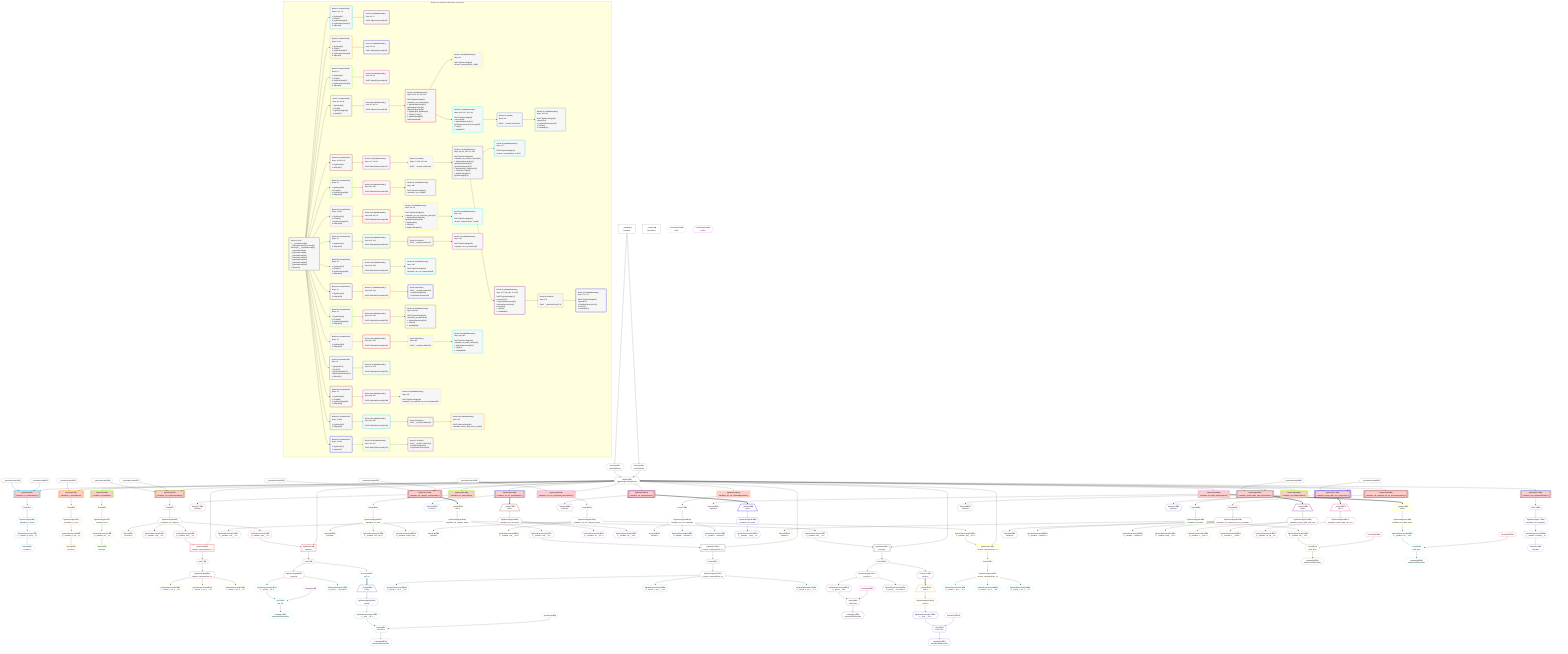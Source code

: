 %%{init: {'themeVariables': { 'fontSize': '12px'}}}%%
graph TD
    classDef path fill:#eee,stroke:#000,color:#000
    classDef plan fill:#fff,stroke-width:1px,color:#000
    classDef itemplan fill:#fff,stroke-width:2px,color:#000
    classDef unbatchedplan fill:#dff,stroke-width:1px,color:#000
    classDef sideeffectplan fill:#fcc,stroke-width:2px,color:#000
    classDef bucket fill:#f6f6f6,color:#000,stroke-width:2px,text-align:left


    %% define steps
    __Value3["__Value[3∈0]<br />ᐸcontextᐳ"]:::plan
    __Value5["__Value[5∈0]<br />ᐸrootValueᐳ"]:::plan
    __InputStaticLeaf9{{"__InputStaticLeaf[9∈0]"}}:::plan
    __InputStaticLeaf10{{"__InputStaticLeaf[10∈0]"}}:::plan
    Access12{{"Access[12∈0]<br />ᐸ3.pgSettingsᐳ"}}:::plan
    Access13{{"Access[13∈0]<br />ᐸ3.withPgClientᐳ"}}:::plan
    Object14{{"Object[14∈0]<br />ᐸ{pgSettings,withPgClient}ᐳ"}}:::plan
    PgSelect11[["PgSelect[11∈1]<br />ᐸmutation_in_inout(mutation)ᐳ"]]:::sideeffectplan
    First15{{"First[15∈1]"}}:::plan
    PgSelectSingle16{{"PgSelectSingle[16∈1]<br />ᐸmutation_in_inoutᐳ"}}:::plan
    PgClassExpression17{{"PgClassExpression[17∈1]<br />ᐸ__mutation_in_inout__.vᐳ"}}:::plan
    Object18{{"Object[18∈1]<br />ᐸ{result}ᐳ"}}:::plan
    __InputStaticLeaf21{{"__InputStaticLeaf[21∈0]"}}:::plan
    PgSelect22[["PgSelect[22∈3]<br />ᐸmutation_in_out(mutation)ᐳ"]]:::sideeffectplan
    First26{{"First[26∈3]"}}:::plan
    PgSelectSingle27{{"PgSelectSingle[27∈3]<br />ᐸmutation_in_outᐳ"}}:::plan
    PgClassExpression28{{"PgClassExpression[28∈3]<br />ᐸ__mutation_in_out__.vᐳ"}}:::plan
    Object29{{"Object[29∈3]<br />ᐸ{result}ᐳ"}}:::plan
    PgSelect32[["PgSelect[32∈5]<br />ᐸmutation_out(mutation)ᐳ"]]:::sideeffectplan
    First36{{"First[36∈5]"}}:::plan
    PgSelectSingle37{{"PgSelectSingle[37∈5]<br />ᐸmutation_outᐳ"}}:::plan
    PgClassExpression38{{"PgClassExpression[38∈5]<br />ᐸ__mutation_out__.vᐳ"}}:::plan
    Object39{{"Object[39∈5]<br />ᐸ{result}ᐳ"}}:::plan
    __InputStaticLeaf42{{"__InputStaticLeaf[42∈0]"}}:::plan
    __InputStaticLeaf43{{"__InputStaticLeaf[43∈0]"}}:::plan
    PgSelect44[["PgSelect[44∈7]<br />ᐸmutation_out_complex(mutation)ᐳ"]]:::sideeffectplan
    First48{{"First[48∈7]"}}:::plan
    PgSelectSingle49{{"PgSelectSingle[49∈7]<br />ᐸmutation_out_complexᐳ"}}:::plan
    Object50{{"Object[50∈7]<br />ᐸ{result}ᐳ"}}:::plan
    PgClassExpression51{{"PgClassExpression[51∈9]<br />ᐸ__mutation...plex__.”x”ᐳ"}}:::plan
    PgClassExpression52{{"PgClassExpression[52∈9]<br />ᐸ__mutation...plex__.”y”ᐳ"}}:::plan
    PgSelect53[["PgSelect[53∈9]<br />ᐸfrmcdc_compoundType_1ᐳ"]]:::plan
    First57{{"First[57∈9]"}}:::plan
    PgSelectSingle58{{"PgSelectSingle[58∈9]<br />ᐸfrmcdc_compoundType_1ᐳ"}}:::plan
    PgClassExpression59{{"PgClassExpression[59∈10]<br />ᐸ__frmcdc_c...pe_1__.”a”ᐳ"}}:::plan
    PgClassExpression60{{"PgClassExpression[60∈10]<br />ᐸ__frmcdc_c...pe_1__.”b”ᐳ"}}:::plan
    PgClassExpression61{{"PgClassExpression[61∈10]<br />ᐸ__frmcdc_c...pe_1__.”c”ᐳ"}}:::plan
    PgClassExpression62{{"PgClassExpression[62∈9]<br />ᐸ__mutation...plex__.”z”ᐳ"}}:::plan
    PgSelect63[["PgSelect[63∈9]<br />ᐸpersonᐳ"]]:::plan
    First67{{"First[67∈9]"}}:::plan
    PgSelectSingle68{{"PgSelectSingle[68∈9]<br />ᐸpersonᐳ"}}:::plan
    Constant69{{"Constant[69∈8]"}}:::plan
    PgClassExpression70{{"PgClassExpression[70∈11]<br />ᐸ__person__.”id”ᐳ"}}:::plan
    List71{{"List[71∈11]<br />ᐸ69,70ᐳ"}}:::plan
    Lambda72{{"Lambda[72∈11]<br />ᐸbase64JSONEncodeᐳ"}}:::plan
    PgClassExpression74{{"PgClassExpression[74∈11]<br />ᐸ__person__...full_name”ᐳ"}}:::plan
    Connection100{{"Connection[100∈8]<br />ᐸ96ᐳ"}}:::plan
    Access315{{"Access[315∈11]<br />ᐸ67.1ᐳ"}}:::plan
    __Item102[/"__Item[102∈12]<br />ᐸ315ᐳ"\]:::itemplan
    PgSelectSingle103{{"PgSelectSingle[103∈12]<br />ᐸpostᐳ"}}:::plan
    Constant104{{"Constant[104∈8]"}}:::plan
    PgClassExpression105{{"PgClassExpression[105∈13]<br />ᐸ__post__.”id”ᐳ"}}:::plan
    List106{{"List[106∈13]<br />ᐸ104,105ᐳ"}}:::plan
    Lambda107{{"Lambda[107∈13]<br />ᐸbase64JSONEncodeᐳ"}}:::plan
    __InputStaticLeaf111{{"__InputStaticLeaf[111∈0]"}}:::plan
    __InputStaticLeaf112{{"__InputStaticLeaf[112∈0]"}}:::plan
    PgSelect113[["PgSelect[113∈14]<br />ᐸmutation_out_complex_setof(mutation)ᐳ"]]:::sideeffectplan
    Object117{{"Object[117∈14]<br />ᐸ{result}ᐳ"}}:::plan
    __Item118[/"__Item[118∈16]<br />ᐸ113ᐳ"\]:::itemplan
    PgSelectSingle119{{"PgSelectSingle[119∈16]<br />ᐸmutation_out_complex_setofᐳ"}}:::plan
    PgClassExpression120{{"PgClassExpression[120∈17]<br />ᐸ__mutation...etof__.”x”ᐳ"}}:::plan
    PgClassExpression121{{"PgClassExpression[121∈17]<br />ᐸ__mutation...etof__.”y”ᐳ"}}:::plan
    PgSelect122[["PgSelect[122∈17]<br />ᐸfrmcdc_compoundType_1ᐳ"]]:::plan
    First126{{"First[126∈17]"}}:::plan
    PgSelectSingle127{{"PgSelectSingle[127∈17]<br />ᐸfrmcdc_compoundType_1ᐳ"}}:::plan
    PgClassExpression128{{"PgClassExpression[128∈18]<br />ᐸ__frmcdc_c...pe_1__.”a”ᐳ"}}:::plan
    PgClassExpression129{{"PgClassExpression[129∈18]<br />ᐸ__frmcdc_c...pe_1__.”b”ᐳ"}}:::plan
    PgClassExpression130{{"PgClassExpression[130∈18]<br />ᐸ__frmcdc_c...pe_1__.”c”ᐳ"}}:::plan
    PgClassExpression131{{"PgClassExpression[131∈17]<br />ᐸ__mutation...etof__.”z”ᐳ"}}:::plan
    PgSelect132[["PgSelect[132∈17]<br />ᐸpersonᐳ"]]:::plan
    First136{{"First[136∈17]"}}:::plan
    PgSelectSingle137{{"PgSelectSingle[137∈17]<br />ᐸpersonᐳ"}}:::plan
    Constant138{{"Constant[138∈15]"}}:::plan
    PgClassExpression139{{"PgClassExpression[139∈19]<br />ᐸ__person__.”id”ᐳ"}}:::plan
    List140{{"List[140∈19]<br />ᐸ138,139ᐳ"}}:::plan
    Lambda141{{"Lambda[141∈19]<br />ᐸbase64JSONEncodeᐳ"}}:::plan
    PgClassExpression143{{"PgClassExpression[143∈19]<br />ᐸ__person__...full_name”ᐳ"}}:::plan
    Connection169{{"Connection[169∈15]<br />ᐸ165ᐳ"}}:::plan
    Access316{{"Access[316∈19]<br />ᐸ136.0ᐳ"}}:::plan
    __Item171[/"__Item[171∈20]<br />ᐸ316ᐳ"\]:::itemplan
    PgSelectSingle172{{"PgSelectSingle[172∈20]<br />ᐸpostᐳ"}}:::plan
    Constant173{{"Constant[173∈15]"}}:::plan
    PgClassExpression174{{"PgClassExpression[174∈21]<br />ᐸ__post__.”id”ᐳ"}}:::plan
    List175{{"List[175∈21]<br />ᐸ173,174ᐳ"}}:::plan
    Lambda176{{"Lambda[176∈21]<br />ᐸbase64JSONEncodeᐳ"}}:::plan
    PgSelect180[["PgSelect[180∈22]<br />ᐸmutation_out_out(mutation)ᐳ"]]:::sideeffectplan
    First184{{"First[184∈22]"}}:::plan
    PgSelectSingle185{{"PgSelectSingle[185∈22]<br />ᐸmutation_out_outᐳ"}}:::plan
    Object186{{"Object[186∈22]<br />ᐸ{result}ᐳ"}}:::plan
    PgClassExpression187{{"PgClassExpression[187∈24]<br />ᐸ__mutation...first_out”ᐳ"}}:::plan
    PgClassExpression188{{"PgClassExpression[188∈24]<br />ᐸ__mutation...econd_out”ᐳ"}}:::plan
    __InputStaticLeaf191{{"__InputStaticLeaf[191∈0]"}}:::plan
    PgSelect192[["PgSelect[192∈25]<br />ᐸmutation_out_out_compound_type(mutation)ᐳ"]]:::sideeffectplan
    First196{{"First[196∈25]"}}:::plan
    PgSelectSingle197{{"PgSelectSingle[197∈25]<br />ᐸmutation_out_out_compound_typeᐳ"}}:::plan
    Object198{{"Object[198∈25]<br />ᐸ{result}ᐳ"}}:::plan
    PgClassExpression199{{"PgClassExpression[199∈27]<br />ᐸ__mutation...ype__.”o1”ᐳ"}}:::plan
    PgClassExpression200{{"PgClassExpression[200∈27]<br />ᐸ__mutation...ype__.”o2”ᐳ"}}:::plan
    PgSelect201[["PgSelect[201∈27]<br />ᐸfrmcdc_compoundType_1ᐳ"]]:::plan
    First205{{"First[205∈27]"}}:::plan
    PgSelectSingle206{{"PgSelectSingle[206∈27]<br />ᐸfrmcdc_compoundType_1ᐳ"}}:::plan
    PgClassExpression207{{"PgClassExpression[207∈28]<br />ᐸ__frmcdc_c...pe_1__.”a”ᐳ"}}:::plan
    PgClassExpression208{{"PgClassExpression[208∈28]<br />ᐸ__frmcdc_c...pe_1__.”b”ᐳ"}}:::plan
    PgClassExpression209{{"PgClassExpression[209∈28]<br />ᐸ__frmcdc_c...pe_1__.”c”ᐳ"}}:::plan
    PgSelect212[["PgSelect[212∈29]<br />ᐸmutation_out_out_setof(mutation)ᐳ"]]:::sideeffectplan
    Object216{{"Object[216∈29]<br />ᐸ{result}ᐳ"}}:::plan
    __Item217[/"__Item[217∈31]<br />ᐸ212ᐳ"\]:::itemplan
    PgSelectSingle218{{"PgSelectSingle[218∈31]<br />ᐸmutation_out_out_setofᐳ"}}:::plan
    PgClassExpression219{{"PgClassExpression[219∈32]<br />ᐸ__mutation...tof__.”o1”ᐳ"}}:::plan
    PgClassExpression220{{"PgClassExpression[220∈32]<br />ᐸ__mutation...tof__.”o2”ᐳ"}}:::plan
    PgSelect223[["PgSelect[223∈33]<br />ᐸmutation_out_out_unnamed(mutation)ᐳ"]]:::sideeffectplan
    First227{{"First[227∈33]"}}:::plan
    PgSelectSingle228{{"PgSelectSingle[228∈33]<br />ᐸmutation_out_out_unnamedᐳ"}}:::plan
    Object229{{"Object[229∈33]<br />ᐸ{result}ᐳ"}}:::plan
    PgClassExpression230{{"PgClassExpression[230∈35]<br />ᐸ__mutation....”column1”ᐳ"}}:::plan
    PgClassExpression231{{"PgClassExpression[231∈35]<br />ᐸ__mutation....”column2”ᐳ"}}:::plan
    PgSelect234[["PgSelect[234∈36]<br />ᐸmutation_out_setof(mutation)ᐳ"]]:::sideeffectplan
    Object238{{"Object[238∈36]<br />ᐸ{result}ᐳ"}}:::plan
    __Item239[/"__Item[239∈38]<br />ᐸ234ᐳ"\]:::itemplan
    PgSelectSingle240{{"PgSelectSingle[240∈38]<br />ᐸmutation_out_setofᐳ"}}:::plan
    PgClassExpression241{{"PgClassExpression[241∈38]<br />ᐸ__mutation..._setof__.vᐳ"}}:::plan
    PgSelect244[["PgSelect[244∈39]<br />ᐸmutation_out_table(mutation)ᐳ"]]:::sideeffectplan
    First248{{"First[248∈39]"}}:::plan
    PgSelectSingle249{{"PgSelectSingle[249∈39]<br />ᐸmutation_out_tableᐳ"}}:::plan
    Object250{{"Object[250∈39]<br />ᐸ{result}ᐳ"}}:::plan
    Constant251{{"Constant[251∈40]"}}:::plan
    PgClassExpression252{{"PgClassExpression[252∈41]<br />ᐸ__mutation...ble__.”id”ᐳ"}}:::plan
    List253{{"List[253∈41]<br />ᐸ251,252ᐳ"}}:::plan
    Lambda254{{"Lambda[254∈41]<br />ᐸbase64JSONEncodeᐳ"}}:::plan
    PgSelect258[["PgSelect[258∈42]<br />ᐸmutation_out_table_setof(mutation)ᐳ"]]:::sideeffectplan
    Object262{{"Object[262∈42]<br />ᐸ{result}ᐳ"}}:::plan
    __Item263[/"__Item[263∈44]<br />ᐸ258ᐳ"\]:::itemplan
    PgSelectSingle264{{"PgSelectSingle[264∈44]<br />ᐸmutation_out_table_setofᐳ"}}:::plan
    Constant265{{"Constant[265∈43]"}}:::plan
    PgClassExpression266{{"PgClassExpression[266∈45]<br />ᐸ__mutation...tof__.”id”ᐳ"}}:::plan
    List267{{"List[267∈45]<br />ᐸ265,266ᐳ"}}:::plan
    Lambda268{{"Lambda[268∈45]<br />ᐸbase64JSONEncodeᐳ"}}:::plan
    PgSelect272[["PgSelect[272∈46]<br />ᐸmutation_out_unnamed(mutation)ᐳ"]]:::sideeffectplan
    First276{{"First[276∈46]"}}:::plan
    PgSelectSingle277{{"PgSelectSingle[277∈46]<br />ᐸmutation_out_unnamedᐳ"}}:::plan
    PgClassExpression278{{"PgClassExpression[278∈46]<br />ᐸ__mutation...nnamed__.vᐳ"}}:::plan
    Object279{{"Object[279∈46]<br />ᐸ{result}ᐳ"}}:::plan
    PgSelect282[["PgSelect[282∈48]<br />ᐸmutation_out_unnamed_out_out_unnamed(mutation)ᐳ"]]:::sideeffectplan
    First286{{"First[286∈48]"}}:::plan
    PgSelectSingle287{{"PgSelectSingle[287∈48]<br />ᐸmutation_out_unnamed_out_out_unnamedᐳ"}}:::plan
    Object288{{"Object[288∈48]<br />ᐸ{result}ᐳ"}}:::plan
    PgClassExpression289{{"PgClassExpression[289∈50]<br />ᐸ__mutation....”column1”ᐳ"}}:::plan
    PgClassExpression290{{"PgClassExpression[290∈50]<br />ᐸ__mutation....”column3”ᐳ"}}:::plan
    PgClassExpression291{{"PgClassExpression[291∈50]<br />ᐸ__mutation...med__.”o2”ᐳ"}}:::plan
    __InputStaticLeaf294{{"__InputStaticLeaf[294∈0]"}}:::plan
    PgSelect295[["PgSelect[295∈51]<br />ᐸmutation_returns_table_multi_col(mutation)ᐳ"]]:::sideeffectplan
    Object299{{"Object[299∈51]<br />ᐸ{result}ᐳ"}}:::plan
    __Item300[/"__Item[300∈53]<br />ᐸ295ᐳ"\]:::itemplan
    PgSelectSingle301{{"PgSelectSingle[301∈53]<br />ᐸmutation_returns_table_multi_colᐳ"}}:::plan
    PgClassExpression302{{"PgClassExpression[302∈54]<br />ᐸ__mutation...l__.”col1”ᐳ"}}:::plan
    PgClassExpression303{{"PgClassExpression[303∈54]<br />ᐸ__mutation...l__.”col2”ᐳ"}}:::plan
    __InputStaticLeaf306{{"__InputStaticLeaf[306∈0]"}}:::plan
    PgSelect307[["PgSelect[307∈55]<br />ᐸmutation_returns_table_one_col(mutation)ᐳ"]]:::sideeffectplan
    Object311{{"Object[311∈55]<br />ᐸ{result}ᐳ"}}:::plan
    __Item312[/"__Item[312∈57]<br />ᐸ307ᐳ"\]:::itemplan
    PgSelectSingle313{{"PgSelectSingle[313∈57]<br />ᐸmutation_returns_table_one_colᐳ"}}:::plan
    PgClassExpression314{{"PgClassExpression[314∈57]<br />ᐸ__mutation...ne_col__.vᐳ"}}:::plan

    %% plan dependencies
    __Value3 --> Access12
    __Value3 --> Access13
    Access12 & Access13 --> Object14
    Object14 & __InputStaticLeaf9 & __InputStaticLeaf10 --> PgSelect11
    PgSelect11 --> First15
    First15 --> PgSelectSingle16
    PgSelectSingle16 --> PgClassExpression17
    PgClassExpression17 --> Object18
    Object14 & __InputStaticLeaf21 --> PgSelect22
    PgSelect22 --> First26
    First26 --> PgSelectSingle27
    PgSelectSingle27 --> PgClassExpression28
    PgClassExpression28 --> Object29
    Object14 --> PgSelect32
    PgSelect32 --> First36
    First36 --> PgSelectSingle37
    PgSelectSingle37 --> PgClassExpression38
    PgClassExpression38 --> Object39
    Object14 & __InputStaticLeaf42 & __InputStaticLeaf43 --> PgSelect44
    PgSelect44 --> First48
    First48 --> PgSelectSingle49
    PgSelectSingle49 --> Object50
    PgSelectSingle49 --> PgClassExpression51
    PgSelectSingle49 --> PgClassExpression52
    Object14 & PgClassExpression52 --> PgSelect53
    PgSelect53 --> First57
    First57 --> PgSelectSingle58
    PgSelectSingle58 --> PgClassExpression59
    PgSelectSingle58 --> PgClassExpression60
    PgSelectSingle58 --> PgClassExpression61
    PgSelectSingle49 --> PgClassExpression62
    Object14 & PgClassExpression62 --> PgSelect63
    PgSelect63 --> First67
    First67 --> PgSelectSingle68
    PgSelectSingle68 --> PgClassExpression70
    Constant69 & PgClassExpression70 --> List71
    List71 --> Lambda72
    PgSelectSingle68 --> PgClassExpression74
    First67 --> Access315
    Access315 ==> __Item102
    __Item102 --> PgSelectSingle103
    PgSelectSingle103 --> PgClassExpression105
    Constant104 & PgClassExpression105 --> List106
    List106 --> Lambda107
    Object14 & __InputStaticLeaf111 & __InputStaticLeaf112 --> PgSelect113
    PgSelect113 --> Object117
    PgSelect113 ==> __Item118
    __Item118 --> PgSelectSingle119
    PgSelectSingle119 --> PgClassExpression120
    PgSelectSingle119 --> PgClassExpression121
    Object14 & PgClassExpression121 --> PgSelect122
    PgSelect122 --> First126
    First126 --> PgSelectSingle127
    PgSelectSingle127 --> PgClassExpression128
    PgSelectSingle127 --> PgClassExpression129
    PgSelectSingle127 --> PgClassExpression130
    PgSelectSingle119 --> PgClassExpression131
    Object14 & PgClassExpression131 --> PgSelect132
    PgSelect132 --> First136
    First136 --> PgSelectSingle137
    PgSelectSingle137 --> PgClassExpression139
    Constant138 & PgClassExpression139 --> List140
    List140 --> Lambda141
    PgSelectSingle137 --> PgClassExpression143
    First136 --> Access316
    Access316 ==> __Item171
    __Item171 --> PgSelectSingle172
    PgSelectSingle172 --> PgClassExpression174
    Constant173 & PgClassExpression174 --> List175
    List175 --> Lambda176
    Object14 --> PgSelect180
    PgSelect180 --> First184
    First184 --> PgSelectSingle185
    PgSelectSingle185 --> Object186
    PgSelectSingle185 --> PgClassExpression187
    PgSelectSingle185 --> PgClassExpression188
    Object14 & __InputStaticLeaf191 --> PgSelect192
    PgSelect192 --> First196
    First196 --> PgSelectSingle197
    PgSelectSingle197 --> Object198
    PgSelectSingle197 --> PgClassExpression199
    PgSelectSingle197 --> PgClassExpression200
    Object14 & PgClassExpression200 --> PgSelect201
    PgSelect201 --> First205
    First205 --> PgSelectSingle206
    PgSelectSingle206 --> PgClassExpression207
    PgSelectSingle206 --> PgClassExpression208
    PgSelectSingle206 --> PgClassExpression209
    Object14 --> PgSelect212
    PgSelect212 --> Object216
    PgSelect212 ==> __Item217
    __Item217 --> PgSelectSingle218
    PgSelectSingle218 --> PgClassExpression219
    PgSelectSingle218 --> PgClassExpression220
    Object14 --> PgSelect223
    PgSelect223 --> First227
    First227 --> PgSelectSingle228
    PgSelectSingle228 --> Object229
    PgSelectSingle228 --> PgClassExpression230
    PgSelectSingle228 --> PgClassExpression231
    Object14 --> PgSelect234
    PgSelect234 --> Object238
    PgSelect234 ==> __Item239
    __Item239 --> PgSelectSingle240
    PgSelectSingle240 --> PgClassExpression241
    Object14 --> PgSelect244
    PgSelect244 --> First248
    First248 --> PgSelectSingle249
    PgSelectSingle249 --> Object250
    PgSelectSingle249 --> PgClassExpression252
    Constant251 & PgClassExpression252 --> List253
    List253 --> Lambda254
    Object14 --> PgSelect258
    PgSelect258 --> Object262
    PgSelect258 ==> __Item263
    __Item263 --> PgSelectSingle264
    PgSelectSingle264 --> PgClassExpression266
    Constant265 & PgClassExpression266 --> List267
    List267 --> Lambda268
    Object14 --> PgSelect272
    PgSelect272 --> First276
    First276 --> PgSelectSingle277
    PgSelectSingle277 --> PgClassExpression278
    PgClassExpression278 --> Object279
    Object14 --> PgSelect282
    PgSelect282 --> First286
    First286 --> PgSelectSingle287
    PgSelectSingle287 --> Object288
    PgSelectSingle287 --> PgClassExpression289
    PgSelectSingle287 --> PgClassExpression290
    PgSelectSingle287 --> PgClassExpression291
    Object14 & __InputStaticLeaf294 --> PgSelect295
    PgSelect295 --> Object299
    PgSelect295 ==> __Item300
    __Item300 --> PgSelectSingle301
    PgSelectSingle301 --> PgClassExpression302
    PgSelectSingle301 --> PgClassExpression303
    Object14 & __InputStaticLeaf306 --> PgSelect307
    PgSelect307 --> Object311
    PgSelect307 ==> __Item312
    __Item312 --> PgSelectSingle313
    PgSelectSingle313 --> PgClassExpression314

    subgraph "Buckets for mutations/v4/mutation-return-types"
    Bucket0("Bucket 0 (root)<br />1: __InputStaticLeaf[9], __InputStaticLeaf[10], Access[12], Access[13], __InputStaticLeaf[21], __InputStaticLeaf[42], __InputStaticLeaf[43], __InputStaticLeaf[111], __InputStaticLeaf[112], __InputStaticLeaf[191], __InputStaticLeaf[294], __InputStaticLeaf[306]<br />2: Object[14]"):::bucket
    classDef bucket0 stroke:#696969
    class Bucket0,__Value3,__Value5,__InputStaticLeaf9,__InputStaticLeaf10,Access12,Access13,Object14,__InputStaticLeaf21,__InputStaticLeaf42,__InputStaticLeaf43,__InputStaticLeaf111,__InputStaticLeaf112,__InputStaticLeaf191,__InputStaticLeaf294,__InputStaticLeaf306 bucket0
    Bucket1("Bucket 1 (mutationField)<br />Deps: 14, 9, 10<br /><br />1: PgSelect[11]<br />2: First[15]<br />3: PgSelectSingle[16]<br />4: PgClassExpression[17]<br />5: Object[18]"):::bucket
    classDef bucket1 stroke:#00bfff
    class Bucket1,PgSelect11,First15,PgSelectSingle16,PgClassExpression17,Object18 bucket1
    Bucket2("Bucket 2 (nullableBoundary)<br />Deps: 18, 17<br /><br />ROOT Object{1}ᐸ{result}ᐳ[18]"):::bucket
    classDef bucket2 stroke:#7f007f
    class Bucket2 bucket2
    Bucket3("Bucket 3 (mutationField)<br />Deps: 14, 21<br /><br />1: PgSelect[22]<br />2: First[26]<br />3: PgSelectSingle[27]<br />4: PgClassExpression[28]<br />5: Object[29]"):::bucket
    classDef bucket3 stroke:#ffa500
    class Bucket3,PgSelect22,First26,PgSelectSingle27,PgClassExpression28,Object29 bucket3
    Bucket4("Bucket 4 (nullableBoundary)<br />Deps: 29, 28<br /><br />ROOT Object{3}ᐸ{result}ᐳ[29]"):::bucket
    classDef bucket4 stroke:#0000ff
    class Bucket4 bucket4
    Bucket5("Bucket 5 (mutationField)<br />Deps: 14<br /><br />1: PgSelect[32]<br />2: First[36]<br />3: PgSelectSingle[37]<br />4: PgClassExpression[38]<br />5: Object[39]"):::bucket
    classDef bucket5 stroke:#7fff00
    class Bucket5,PgSelect32,First36,PgSelectSingle37,PgClassExpression38,Object39 bucket5
    Bucket6("Bucket 6 (nullableBoundary)<br />Deps: 39, 38<br /><br />ROOT Object{5}ᐸ{result}ᐳ[39]"):::bucket
    classDef bucket6 stroke:#ff1493
    class Bucket6 bucket6
    Bucket7("Bucket 7 (mutationField)<br />Deps: 14, 42, 43<br /><br />1: PgSelect[44]<br />2: First[48]<br />3: PgSelectSingle[49]<br />4: Object[50]"):::bucket
    classDef bucket7 stroke:#808000
    class Bucket7,PgSelect44,First48,PgSelectSingle49,Object50 bucket7
    Bucket8("Bucket 8 (nullableBoundary)<br />Deps: 50, 49, 14<br /><br />ROOT Object{7}ᐸ{result}ᐳ[50]"):::bucket
    classDef bucket8 stroke:#dda0dd
    class Bucket8,Constant69,Connection100,Constant104 bucket8
    Bucket9("Bucket 9 (nullableBoundary)<br />Deps: 49, 14, 69, 104, 100<br /><br />ROOT PgSelectSingle{7}ᐸmutation_out_complexᐳ[49]<br />1: PgClassExpression[51], PgClassExpression[52], PgClassExpression[62]<br />2: PgSelect[53], PgSelect[63]<br />3: First[57], First[67]<br />4: PgSelectSingle[58], PgSelectSingle[68]"):::bucket
    classDef bucket9 stroke:#ff0000
    class Bucket9,PgClassExpression51,PgClassExpression52,PgSelect53,First57,PgSelectSingle58,PgClassExpression62,PgSelect63,First67,PgSelectSingle68 bucket9
    Bucket10("Bucket 10 (nullableBoundary)<br />Deps: 58<br /><br />ROOT PgSelectSingle{9}ᐸfrmcdc_compoundType_1ᐳ[58]"):::bucket
    classDef bucket10 stroke:#ffff00
    class Bucket10,PgClassExpression59,PgClassExpression60,PgClassExpression61 bucket10
    Bucket11("Bucket 11 (nullableBoundary)<br />Deps: 68, 69, 67, 104, 100<br /><br />ROOT PgSelectSingle{9}ᐸpersonᐳ[68]<br />1: PgClassExpression[70], PgClassExpression[74], Access[315]<br />2: List[71]<br />3: Lambda[72]"):::bucket
    classDef bucket11 stroke:#00ffff
    class Bucket11,PgClassExpression70,List71,Lambda72,PgClassExpression74,Access315 bucket11
    Bucket12("Bucket 12 (listItem)<br />Deps: 104<br /><br />ROOT __Item{12}ᐸ315ᐳ[102]"):::bucket
    classDef bucket12 stroke:#4169e1
    class Bucket12,__Item102,PgSelectSingle103 bucket12
    Bucket13("Bucket 13 (nullableBoundary)<br />Deps: 103, 104<br /><br />ROOT PgSelectSingle{12}ᐸpostᐳ[103]<br />1: PgClassExpression[105]<br />2: List[106]<br />3: Lambda[107]"):::bucket
    classDef bucket13 stroke:#3cb371
    class Bucket13,PgClassExpression105,List106,Lambda107 bucket13
    Bucket14("Bucket 14 (mutationField)<br />Deps: 14, 111, 112<br /><br />1: PgSelect[113]<br />2: Object[117]"):::bucket
    classDef bucket14 stroke:#a52a2a
    class Bucket14,PgSelect113,Object117 bucket14
    Bucket15("Bucket 15 (nullableBoundary)<br />Deps: 117, 113, 14<br /><br />ROOT Object{14}ᐸ{result}ᐳ[117]"):::bucket
    classDef bucket15 stroke:#ff00ff
    class Bucket15,Constant138,Connection169,Constant173 bucket15
    Bucket16("Bucket 16 (listItem)<br />Deps: 14, 138, 173, 169<br /><br />ROOT __Item{16}ᐸ113ᐳ[118]"):::bucket
    classDef bucket16 stroke:#f5deb3
    class Bucket16,__Item118,PgSelectSingle119 bucket16
    Bucket17("Bucket 17 (nullableBoundary)<br />Deps: 119, 14, 138, 173, 169<br /><br />ROOT PgSelectSingle{16}ᐸmutation_out_complex_setofᐳ[119]<br />1: PgClassExpression[120], PgClassExpression[121], PgClassExpression[131]<br />2: PgSelect[122], PgSelect[132]<br />3: First[126], First[136]<br />4: PgSelectSingle[127], PgSelectSingle[137]"):::bucket
    classDef bucket17 stroke:#696969
    class Bucket17,PgClassExpression120,PgClassExpression121,PgSelect122,First126,PgSelectSingle127,PgClassExpression131,PgSelect132,First136,PgSelectSingle137 bucket17
    Bucket18("Bucket 18 (nullableBoundary)<br />Deps: 127<br /><br />ROOT PgSelectSingle{17}ᐸfrmcdc_compoundType_1ᐳ[127]"):::bucket
    classDef bucket18 stroke:#00bfff
    class Bucket18,PgClassExpression128,PgClassExpression129,PgClassExpression130 bucket18
    Bucket19("Bucket 19 (nullableBoundary)<br />Deps: 137, 138, 136, 173, 169<br /><br />ROOT PgSelectSingle{17}ᐸpersonᐳ[137]<br />1: PgClassExpression[139], PgClassExpression[143], Access[316]<br />2: List[140]<br />3: Lambda[141]"):::bucket
    classDef bucket19 stroke:#7f007f
    class Bucket19,PgClassExpression139,List140,Lambda141,PgClassExpression143,Access316 bucket19
    Bucket20("Bucket 20 (listItem)<br />Deps: 173<br /><br />ROOT __Item{20}ᐸ316ᐳ[171]"):::bucket
    classDef bucket20 stroke:#ffa500
    class Bucket20,__Item171,PgSelectSingle172 bucket20
    Bucket21("Bucket 21 (nullableBoundary)<br />Deps: 172, 173<br /><br />ROOT PgSelectSingle{20}ᐸpostᐳ[172]<br />1: PgClassExpression[174]<br />2: List[175]<br />3: Lambda[176]"):::bucket
    classDef bucket21 stroke:#0000ff
    class Bucket21,PgClassExpression174,List175,Lambda176 bucket21
    Bucket22("Bucket 22 (mutationField)<br />Deps: 14<br /><br />1: PgSelect[180]<br />2: First[184]<br />3: PgSelectSingle[185]<br />4: Object[186]"):::bucket
    classDef bucket22 stroke:#7fff00
    class Bucket22,PgSelect180,First184,PgSelectSingle185,Object186 bucket22
    Bucket23("Bucket 23 (nullableBoundary)<br />Deps: 186, 185<br /><br />ROOT Object{22}ᐸ{result}ᐳ[186]"):::bucket
    classDef bucket23 stroke:#ff1493
    class Bucket23 bucket23
    Bucket24("Bucket 24 (nullableBoundary)<br />Deps: 185<br /><br />ROOT PgSelectSingle{22}ᐸmutation_out_outᐳ[185]"):::bucket
    classDef bucket24 stroke:#808000
    class Bucket24,PgClassExpression187,PgClassExpression188 bucket24
    Bucket25("Bucket 25 (mutationField)<br />Deps: 14, 191<br /><br />1: PgSelect[192]<br />2: First[196]<br />3: PgSelectSingle[197]<br />4: Object[198]"):::bucket
    classDef bucket25 stroke:#dda0dd
    class Bucket25,PgSelect192,First196,PgSelectSingle197,Object198 bucket25
    Bucket26("Bucket 26 (nullableBoundary)<br />Deps: 198, 197, 14<br /><br />ROOT Object{25}ᐸ{result}ᐳ[198]"):::bucket
    classDef bucket26 stroke:#ff0000
    class Bucket26 bucket26
    Bucket27("Bucket 27 (nullableBoundary)<br />Deps: 197, 14<br /><br />ROOT PgSelectSingle{25}ᐸmutation_out_out_compound_typeᐳ[197]<br />1: PgClassExpression[199], PgClassExpression[200]<br />2: PgSelect[201]<br />3: First[205]<br />4: PgSelectSingle[206]"):::bucket
    classDef bucket27 stroke:#ffff00
    class Bucket27,PgClassExpression199,PgClassExpression200,PgSelect201,First205,PgSelectSingle206 bucket27
    Bucket28("Bucket 28 (nullableBoundary)<br />Deps: 206<br /><br />ROOT PgSelectSingle{27}ᐸfrmcdc_compoundType_1ᐳ[206]"):::bucket
    classDef bucket28 stroke:#00ffff
    class Bucket28,PgClassExpression207,PgClassExpression208,PgClassExpression209 bucket28
    Bucket29("Bucket 29 (mutationField)<br />Deps: 14<br /><br />1: PgSelect[212]<br />2: Object[216]"):::bucket
    classDef bucket29 stroke:#4169e1
    class Bucket29,PgSelect212,Object216 bucket29
    Bucket30("Bucket 30 (nullableBoundary)<br />Deps: 216, 212<br /><br />ROOT Object{29}ᐸ{result}ᐳ[216]"):::bucket
    classDef bucket30 stroke:#3cb371
    class Bucket30 bucket30
    Bucket31("Bucket 31 (listItem)<br />ROOT __Item{31}ᐸ212ᐳ[217]"):::bucket
    classDef bucket31 stroke:#a52a2a
    class Bucket31,__Item217,PgSelectSingle218 bucket31
    Bucket32("Bucket 32 (nullableBoundary)<br />Deps: 218<br /><br />ROOT PgSelectSingle{31}ᐸmutation_out_out_setofᐳ[218]"):::bucket
    classDef bucket32 stroke:#ff00ff
    class Bucket32,PgClassExpression219,PgClassExpression220 bucket32
    Bucket33("Bucket 33 (mutationField)<br />Deps: 14<br /><br />1: PgSelect[223]<br />2: First[227]<br />3: PgSelectSingle[228]<br />4: Object[229]"):::bucket
    classDef bucket33 stroke:#f5deb3
    class Bucket33,PgSelect223,First227,PgSelectSingle228,Object229 bucket33
    Bucket34("Bucket 34 (nullableBoundary)<br />Deps: 229, 228<br /><br />ROOT Object{33}ᐸ{result}ᐳ[229]"):::bucket
    classDef bucket34 stroke:#696969
    class Bucket34 bucket34
    Bucket35("Bucket 35 (nullableBoundary)<br />Deps: 228<br /><br />ROOT PgSelectSingle{33}ᐸmutation_out_out_unnamedᐳ[228]"):::bucket
    classDef bucket35 stroke:#00bfff
    class Bucket35,PgClassExpression230,PgClassExpression231 bucket35
    Bucket36("Bucket 36 (mutationField)<br />Deps: 14<br /><br />1: PgSelect[234]<br />2: Object[238]"):::bucket
    classDef bucket36 stroke:#7f007f
    class Bucket36,PgSelect234,Object238 bucket36
    Bucket37("Bucket 37 (nullableBoundary)<br />Deps: 238, 234<br /><br />ROOT Object{36}ᐸ{result}ᐳ[238]"):::bucket
    classDef bucket37 stroke:#ffa500
    class Bucket37 bucket37
    Bucket38("Bucket 38 (listItem)<br />ROOT __Item{38}ᐸ234ᐳ[239]<br />1: PgSelectSingle[240]<br />2: PgClassExpression[241]"):::bucket
    classDef bucket38 stroke:#0000ff
    class Bucket38,__Item239,PgSelectSingle240,PgClassExpression241 bucket38
    Bucket39("Bucket 39 (mutationField)<br />Deps: 14<br /><br />1: PgSelect[244]<br />2: First[248]<br />3: PgSelectSingle[249]<br />4: Object[250]"):::bucket
    classDef bucket39 stroke:#7fff00
    class Bucket39,PgSelect244,First248,PgSelectSingle249,Object250 bucket39
    Bucket40("Bucket 40 (nullableBoundary)<br />Deps: 250, 249<br /><br />ROOT Object{39}ᐸ{result}ᐳ[250]"):::bucket
    classDef bucket40 stroke:#ff1493
    class Bucket40,Constant251 bucket40
    Bucket41("Bucket 41 (nullableBoundary)<br />Deps: 249, 251<br /><br />ROOT PgSelectSingle{39}ᐸmutation_out_tableᐳ[249]<br />1: PgClassExpression[252]<br />2: List[253]<br />3: Lambda[254]"):::bucket
    classDef bucket41 stroke:#808000
    class Bucket41,PgClassExpression252,List253,Lambda254 bucket41
    Bucket42("Bucket 42 (mutationField)<br />Deps: 14<br /><br />1: PgSelect[258]<br />2: Object[262]"):::bucket
    classDef bucket42 stroke:#dda0dd
    class Bucket42,PgSelect258,Object262 bucket42
    Bucket43("Bucket 43 (nullableBoundary)<br />Deps: 262, 258<br /><br />ROOT Object{42}ᐸ{result}ᐳ[262]"):::bucket
    classDef bucket43 stroke:#ff0000
    class Bucket43,Constant265 bucket43
    Bucket44("Bucket 44 (listItem)<br />Deps: 265<br /><br />ROOT __Item{44}ᐸ258ᐳ[263]"):::bucket
    classDef bucket44 stroke:#ffff00
    class Bucket44,__Item263,PgSelectSingle264 bucket44
    Bucket45("Bucket 45 (nullableBoundary)<br />Deps: 264, 265<br /><br />ROOT PgSelectSingle{44}ᐸmutation_out_table_setofᐳ[264]<br />1: PgClassExpression[266]<br />2: List[267]<br />3: Lambda[268]"):::bucket
    classDef bucket45 stroke:#00ffff
    class Bucket45,PgClassExpression266,List267,Lambda268 bucket45
    Bucket46("Bucket 46 (mutationField)<br />Deps: 14<br /><br />1: PgSelect[272]<br />2: First[276]<br />3: PgSelectSingle[277]<br />4: PgClassExpression[278]<br />5: Object[279]"):::bucket
    classDef bucket46 stroke:#4169e1
    class Bucket46,PgSelect272,First276,PgSelectSingle277,PgClassExpression278,Object279 bucket46
    Bucket47("Bucket 47 (nullableBoundary)<br />Deps: 279, 278<br /><br />ROOT Object{46}ᐸ{result}ᐳ[279]"):::bucket
    classDef bucket47 stroke:#3cb371
    class Bucket47 bucket47
    Bucket48("Bucket 48 (mutationField)<br />Deps: 14<br /><br />1: PgSelect[282]<br />2: First[286]<br />3: PgSelectSingle[287]<br />4: Object[288]"):::bucket
    classDef bucket48 stroke:#a52a2a
    class Bucket48,PgSelect282,First286,PgSelectSingle287,Object288 bucket48
    Bucket49("Bucket 49 (nullableBoundary)<br />Deps: 288, 287<br /><br />ROOT Object{48}ᐸ{result}ᐳ[288]"):::bucket
    classDef bucket49 stroke:#ff00ff
    class Bucket49 bucket49
    Bucket50("Bucket 50 (nullableBoundary)<br />Deps: 287<br /><br />ROOT PgSelectSingle{48}ᐸmutation_out_unnamed_out_out_unnamedᐳ[287]"):::bucket
    classDef bucket50 stroke:#f5deb3
    class Bucket50,PgClassExpression289,PgClassExpression290,PgClassExpression291 bucket50
    Bucket51("Bucket 51 (mutationField)<br />Deps: 14, 294<br /><br />1: PgSelect[295]<br />2: Object[299]"):::bucket
    classDef bucket51 stroke:#696969
    class Bucket51,PgSelect295,Object299 bucket51
    Bucket52("Bucket 52 (nullableBoundary)<br />Deps: 299, 295<br /><br />ROOT Object{51}ᐸ{result}ᐳ[299]"):::bucket
    classDef bucket52 stroke:#00bfff
    class Bucket52 bucket52
    Bucket53("Bucket 53 (listItem)<br />ROOT __Item{53}ᐸ295ᐳ[300]"):::bucket
    classDef bucket53 stroke:#7f007f
    class Bucket53,__Item300,PgSelectSingle301 bucket53
    Bucket54("Bucket 54 (nullableBoundary)<br />Deps: 301<br /><br />ROOT PgSelectSingle{53}ᐸmutation_returns_table_multi_colᐳ[301]"):::bucket
    classDef bucket54 stroke:#ffa500
    class Bucket54,PgClassExpression302,PgClassExpression303 bucket54
    Bucket55("Bucket 55 (mutationField)<br />Deps: 14, 306<br /><br />1: PgSelect[307]<br />2: Object[311]"):::bucket
    classDef bucket55 stroke:#0000ff
    class Bucket55,PgSelect307,Object311 bucket55
    Bucket56("Bucket 56 (nullableBoundary)<br />Deps: 311, 307<br /><br />ROOT Object{55}ᐸ{result}ᐳ[311]"):::bucket
    classDef bucket56 stroke:#7fff00
    class Bucket56 bucket56
    Bucket57("Bucket 57 (listItem)<br />ROOT __Item{57}ᐸ307ᐳ[312]<br />1: PgSelectSingle[313]<br />2: PgClassExpression[314]"):::bucket
    classDef bucket57 stroke:#ff1493
    class Bucket57,__Item312,PgSelectSingle313,PgClassExpression314 bucket57
    Bucket0 --> Bucket1 & Bucket3 & Bucket5 & Bucket7 & Bucket14 & Bucket22 & Bucket25 & Bucket29 & Bucket33 & Bucket36 & Bucket39 & Bucket42 & Bucket46 & Bucket48 & Bucket51 & Bucket55
    Bucket1 --> Bucket2
    Bucket3 --> Bucket4
    Bucket5 --> Bucket6
    Bucket7 --> Bucket8
    Bucket8 --> Bucket9
    Bucket9 --> Bucket10 & Bucket11
    Bucket11 --> Bucket12
    Bucket12 --> Bucket13
    Bucket14 --> Bucket15
    Bucket15 --> Bucket16
    Bucket16 --> Bucket17
    Bucket17 --> Bucket18 & Bucket19
    Bucket19 --> Bucket20
    Bucket20 --> Bucket21
    Bucket22 --> Bucket23
    Bucket23 --> Bucket24
    Bucket25 --> Bucket26
    Bucket26 --> Bucket27
    Bucket27 --> Bucket28
    Bucket29 --> Bucket30
    Bucket30 --> Bucket31
    Bucket31 --> Bucket32
    Bucket33 --> Bucket34
    Bucket34 --> Bucket35
    Bucket36 --> Bucket37
    Bucket37 --> Bucket38
    Bucket39 --> Bucket40
    Bucket40 --> Bucket41
    Bucket42 --> Bucket43
    Bucket43 --> Bucket44
    Bucket44 --> Bucket45
    Bucket46 --> Bucket47
    Bucket48 --> Bucket49
    Bucket49 --> Bucket50
    Bucket51 --> Bucket52
    Bucket52 --> Bucket53
    Bucket53 --> Bucket54
    Bucket55 --> Bucket56
    Bucket56 --> Bucket57
    end